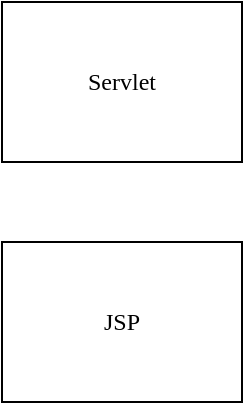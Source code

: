<mxfile version="22.1.2" type="device">
  <diagram name="페이지-1" id="D7fQ3csMzPlMx8M4Yy2T">
    <mxGraphModel dx="1434" dy="836" grid="1" gridSize="10" guides="1" tooltips="1" connect="1" arrows="1" fold="1" page="1" pageScale="1" pageWidth="827" pageHeight="1169" math="0" shadow="0">
      <root>
        <mxCell id="0" />
        <mxCell id="1" parent="0" />
        <mxCell id="qxQfqJJenxd7iEXLEr68-1" value="Servlet" style="rounded=0;whiteSpace=wrap;html=1;fontFamily=a고딕14;" vertex="1" parent="1">
          <mxGeometry x="40" y="40" width="120" height="80" as="geometry" />
        </mxCell>
        <mxCell id="qxQfqJJenxd7iEXLEr68-2" value="JSP" style="rounded=0;whiteSpace=wrap;html=1;fontFamily=a고딕14;" vertex="1" parent="1">
          <mxGeometry x="40" y="160" width="120" height="80" as="geometry" />
        </mxCell>
      </root>
    </mxGraphModel>
  </diagram>
</mxfile>
